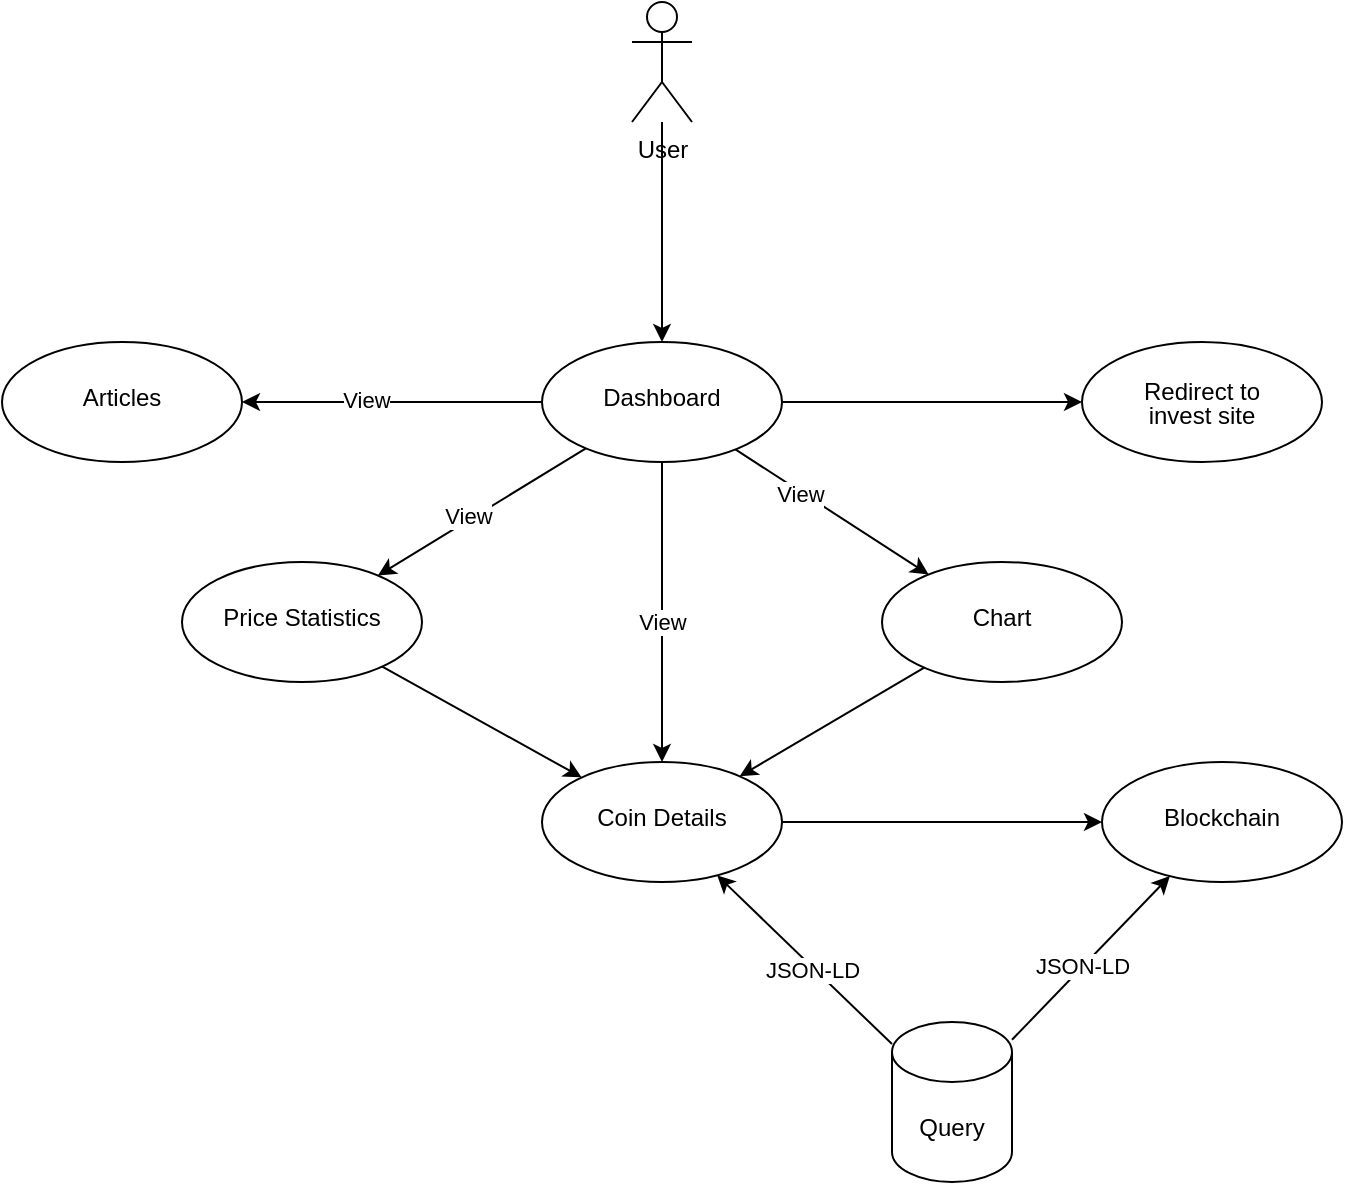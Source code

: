 <mxfile>
    <diagram id="n5GfLIOLfLKFTYhoNODe" name="Page-1">
        <mxGraphModel dx="2013" dy="828" grid="1" gridSize="10" guides="1" tooltips="1" connect="1" arrows="1" fold="1" page="1" pageScale="1" pageWidth="850" pageHeight="1100" background="none" math="0" shadow="0">
            <root>
                <mxCell id="0"/>
                <mxCell id="1" parent="0"/>
                <mxCell id="5" value="" style="edgeStyle=none;html=1;" parent="1" source="2" target="4" edge="1">
                    <mxGeometry relative="1" as="geometry"/>
                </mxCell>
                <mxCell id="2" value="User" style="shape=umlActor;verticalLabelPosition=bottom;verticalAlign=top;html=1;outlineConnect=0;" parent="1" vertex="1">
                    <mxGeometry x="265" y="40" width="30" height="60" as="geometry"/>
                </mxCell>
                <mxCell id="41" value="" style="edgeStyle=none;curved=1;html=1;startArrow=none;startFill=0;" parent="1" source="4" target="40" edge="1">
                    <mxGeometry relative="1" as="geometry"/>
                </mxCell>
                <mxCell id="42" value="View" style="edgeLabel;html=1;align=center;verticalAlign=middle;resizable=0;points=[];" parent="41" vertex="1" connectable="0">
                    <mxGeometry x="0.114" y="-2" relative="1" as="geometry">
                        <mxPoint as="offset"/>
                    </mxGeometry>
                </mxCell>
                <mxCell id="44" value="" style="edgeStyle=none;curved=1;html=1;startArrow=none;startFill=0;" parent="1" source="4" target="43" edge="1">
                    <mxGeometry relative="1" as="geometry"/>
                </mxCell>
                <mxCell id="47" value="View" style="edgeLabel;html=1;align=center;verticalAlign=middle;resizable=0;points=[];" parent="44" vertex="1" connectable="0">
                    <mxGeometry x="0.2" y="1" relative="1" as="geometry">
                        <mxPoint x="-1" y="-10" as="offset"/>
                    </mxGeometry>
                </mxCell>
                <mxCell id="46" value="" style="edgeStyle=none;curved=1;html=1;startArrow=none;startFill=0;" parent="1" source="4" target="45" edge="1">
                    <mxGeometry relative="1" as="geometry"/>
                </mxCell>
                <mxCell id="51" value="" style="edgeStyle=none;curved=1;html=1;startArrow=none;startFill=0;" parent="1" source="4" target="50" edge="1">
                    <mxGeometry relative="1" as="geometry"/>
                </mxCell>
                <mxCell id="52" value="View" style="edgeLabel;html=1;align=center;verticalAlign=middle;resizable=0;points=[];" parent="51" vertex="1" connectable="0">
                    <mxGeometry x="-0.32" y="-1" relative="1" as="geometry">
                        <mxPoint as="offset"/>
                    </mxGeometry>
                </mxCell>
                <mxCell id="54" value="" style="edgeStyle=none;curved=1;html=1;startArrow=none;startFill=0;" parent="1" source="4" target="53" edge="1">
                    <mxGeometry relative="1" as="geometry"/>
                </mxCell>
                <mxCell id="55" value="View" style="edgeLabel;html=1;align=center;verticalAlign=middle;resizable=0;points=[];" parent="54" vertex="1" connectable="0">
                    <mxGeometry x="0.175" y="-1" relative="1" as="geometry">
                        <mxPoint as="offset"/>
                    </mxGeometry>
                </mxCell>
                <mxCell id="4" value="&lt;br&gt;Dashboard" style="ellipse;whiteSpace=wrap;html=1;verticalAlign=top;" parent="1" vertex="1">
                    <mxGeometry x="220" y="210" width="120" height="60" as="geometry"/>
                </mxCell>
                <mxCell id="70" style="edgeStyle=none;curved=1;html=1;startArrow=none;startFill=0;" parent="1" source="40" target="43" edge="1">
                    <mxGeometry relative="1" as="geometry"/>
                </mxCell>
                <mxCell id="40" value="&lt;br&gt;Price Statistics" style="ellipse;whiteSpace=wrap;html=1;verticalAlign=top;" parent="1" vertex="1">
                    <mxGeometry x="40" y="320" width="120" height="60" as="geometry"/>
                </mxCell>
                <mxCell id="43" value="&lt;br&gt;Coin Details" style="ellipse;whiteSpace=wrap;html=1;verticalAlign=top;" parent="1" vertex="1">
                    <mxGeometry x="220" y="420" width="120" height="60" as="geometry"/>
                </mxCell>
                <mxCell id="45" value="&lt;p style=&quot;line-height: 1&quot;&gt;Redirect to &lt;br&gt;invest site&lt;/p&gt;" style="ellipse;whiteSpace=wrap;html=1;verticalAlign=top;" parent="1" vertex="1">
                    <mxGeometry x="490" y="210" width="120" height="60" as="geometry"/>
                </mxCell>
                <mxCell id="71" style="edgeStyle=none;curved=1;html=1;startArrow=none;startFill=0;" parent="1" source="50" target="43" edge="1">
                    <mxGeometry relative="1" as="geometry"/>
                </mxCell>
                <mxCell id="50" value="&lt;br&gt;Chart" style="ellipse;whiteSpace=wrap;html=1;verticalAlign=top;" parent="1" vertex="1">
                    <mxGeometry x="390" y="320" width="120" height="60" as="geometry"/>
                </mxCell>
                <mxCell id="53" value="&lt;br&gt;Articles" style="ellipse;whiteSpace=wrap;html=1;verticalAlign=top;" parent="1" vertex="1">
                    <mxGeometry x="-50" y="210" width="120" height="60" as="geometry"/>
                </mxCell>
                <mxCell id="65" style="edgeStyle=none;curved=1;html=1;startArrow=none;startFill=0;" parent="1" source="59" target="43" edge="1">
                    <mxGeometry relative="1" as="geometry">
                        <mxPoint x="198.974" y="488.46" as="targetPoint"/>
                    </mxGeometry>
                </mxCell>
                <mxCell id="68" value="JSON-LD" style="edgeLabel;html=1;align=center;verticalAlign=middle;resizable=0;points=[];" parent="65" vertex="1" connectable="0">
                    <mxGeometry x="-0.102" y="1" relative="1" as="geometry">
                        <mxPoint as="offset"/>
                    </mxGeometry>
                </mxCell>
                <mxCell id="66" style="edgeStyle=none;curved=1;html=1;startArrow=none;startFill=0;" parent="1" source="59" target="63" edge="1">
                    <mxGeometry relative="1" as="geometry"/>
                </mxCell>
                <mxCell id="69" value="JSON-LD" style="edgeLabel;html=1;align=center;verticalAlign=middle;resizable=0;points=[];" parent="66" vertex="1" connectable="0">
                    <mxGeometry x="-0.108" y="1" relative="1" as="geometry">
                        <mxPoint as="offset"/>
                    </mxGeometry>
                </mxCell>
                <mxCell id="59" value="Query" style="shape=cylinder3;whiteSpace=wrap;html=1;boundedLbl=1;backgroundOutline=1;size=15;" parent="1" vertex="1">
                    <mxGeometry x="395" y="550" width="60" height="80" as="geometry"/>
                </mxCell>
                <mxCell id="64" value="" style="edgeStyle=none;curved=1;html=1;startArrow=none;startFill=0;" parent="1" source="43" target="63" edge="1">
                    <mxGeometry relative="1" as="geometry">
                        <mxPoint x="240" y="460" as="sourcePoint"/>
                    </mxGeometry>
                </mxCell>
                <mxCell id="63" value="&lt;br&gt;Blockchain" style="ellipse;whiteSpace=wrap;html=1;verticalAlign=top;" parent="1" vertex="1">
                    <mxGeometry x="500" y="420" width="120" height="60" as="geometry"/>
                </mxCell>
            </root>
        </mxGraphModel>
    </diagram>
</mxfile>